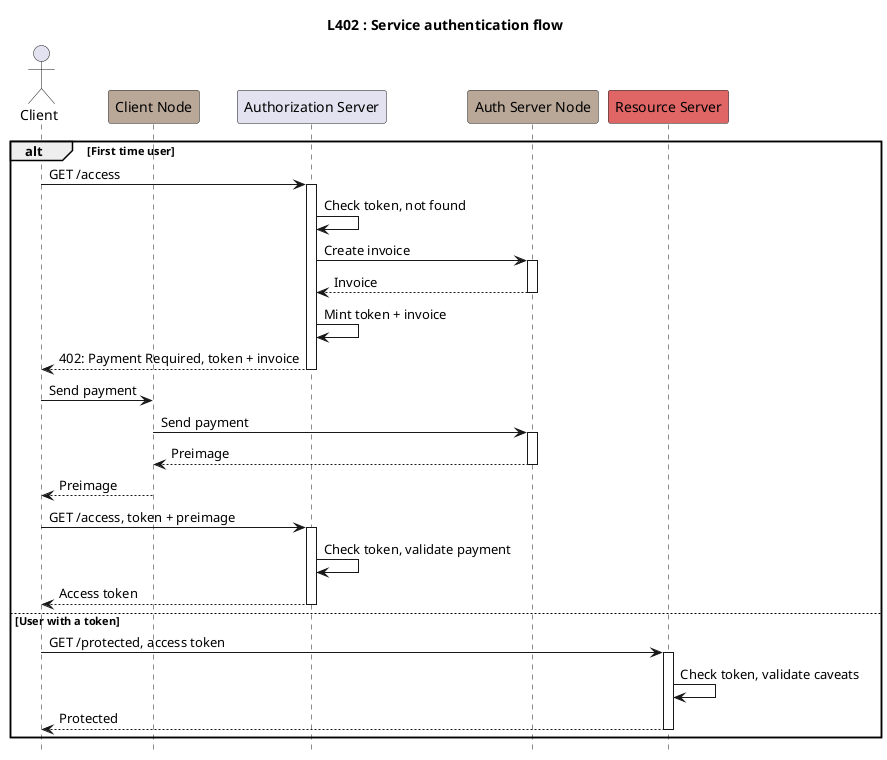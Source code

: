 @startuml
title L402 : Service authentication flow

hide stereotype
hide empty members
hide footbox

actor Client as C
participant "Client Node" as CNode #B9A898
participant "Authorization Server" as Auth
participant "Auth Server Node" as SNode  #B9A898
participant "Resource Server" as Res #e06666

alt First time user
  C -> Auth: GET /access
  activate Auth
    Auth -> Auth: Check token, not found
    Auth -> SNode: Create invoice
    activate SNode
      Auth <-- SNode: Invoice
    deactivate SNode
    Auth -> Auth: Mint token + invoice
    C <-- Auth: 402: Payment Required, token + invoice
  deactivate Auth
  C -> CNode: Send payment
  CNode -> SNode: Send payment
  activate SNode
    CNode <-- SNode: Preimage
  deactivate SNode
  C <-- CNode: Preimage
  C -> Auth: GET /access, token + preimage
  activate Auth
    Auth -> Auth: Check token, validate payment
    C <-- Auth: Access token
  deactivate Auth

else User with a token
  C -> Res: GET /protected, access token
  activate Res
    Res -> Res: Check token, validate caveats
    C <-- Res: Protected
  deactivate Res

end

@enduml